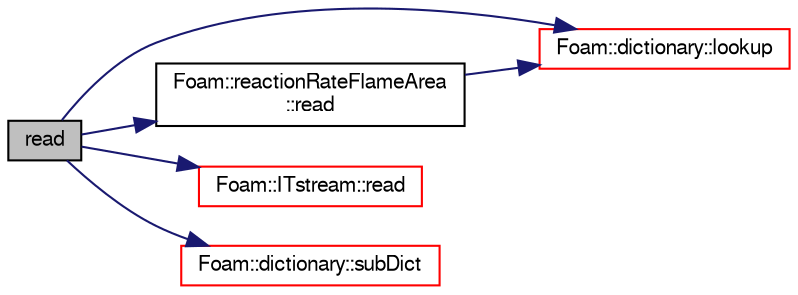 digraph "read"
{
  bgcolor="transparent";
  edge [fontname="FreeSans",fontsize="10",labelfontname="FreeSans",labelfontsize="10"];
  node [fontname="FreeSans",fontsize="10",shape=record];
  rankdir="LR";
  Node664 [label="read",height=0.2,width=0.4,color="black", fillcolor="grey75", style="filled", fontcolor="black"];
  Node664 -> Node665 [color="midnightblue",fontsize="10",style="solid",fontname="FreeSans"];
  Node665 [label="Foam::dictionary::lookup",height=0.2,width=0.4,color="red",URL="$a26014.html#a6a0727fa523e48977e27348663def509",tooltip="Find and return an entry data stream. "];
  Node664 -> Node967 [color="midnightblue",fontsize="10",style="solid",fontname="FreeSans"];
  Node967 [label="Foam::reactionRateFlameArea\l::read",height=0.2,width=0.4,color="black",URL="$a21246.html#af5acd6a83c1f6711ba04ca9cb129ddc3",tooltip="Update from dictionary. "];
  Node967 -> Node665 [color="midnightblue",fontsize="10",style="solid",fontname="FreeSans"];
  Node664 -> Node968 [color="midnightblue",fontsize="10",style="solid",fontname="FreeSans"];
  Node968 [label="Foam::ITstream::read",height=0.2,width=0.4,color="red",URL="$a26322.html#a3d4b02e5b143d1a4ba9a5b34f11b4ed1",tooltip="Return next token from stream. "];
  Node664 -> Node882 [color="midnightblue",fontsize="10",style="solid",fontname="FreeSans"];
  Node882 [label="Foam::dictionary::subDict",height=0.2,width=0.4,color="red",URL="$a26014.html#aaa26b5f2da6aff5a6a59af5407f1bf59",tooltip="Find and return a sub-dictionary. "];
}
